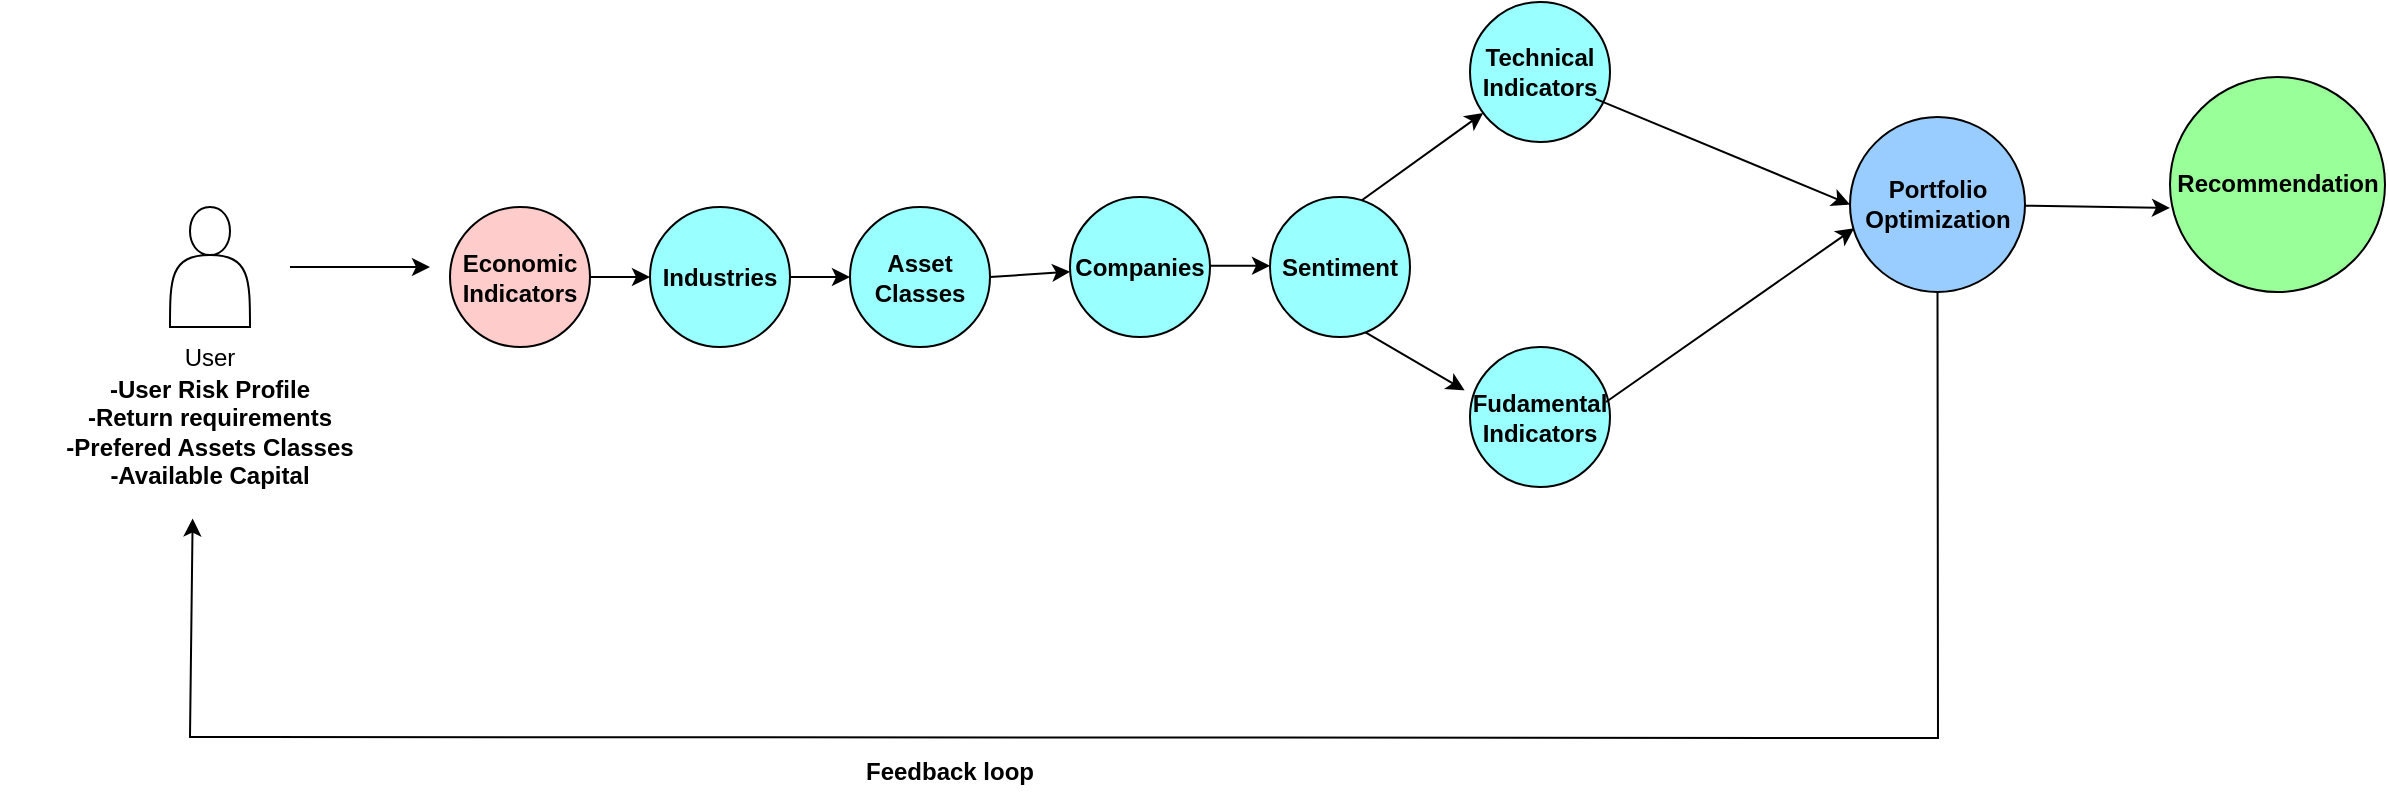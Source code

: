 <mxfile version="24.1.0" type="device">
  <diagram name="Page-1" id="h2jx1hvBPkfkwE36m_f2">
    <mxGraphModel dx="1216" dy="601" grid="1" gridSize="10" guides="1" tooltips="1" connect="1" arrows="1" fold="1" page="1" pageScale="1" pageWidth="850" pageHeight="1100" math="0" shadow="0">
      <root>
        <mxCell id="0" />
        <mxCell id="1" parent="0" />
        <mxCell id="4_0Q5Q8GRUsJLMohc6_g-1" value="" style="shape=actor;whiteSpace=wrap;html=1;" vertex="1" parent="1">
          <mxGeometry x="230" y="212.5" width="40" height="60" as="geometry" />
        </mxCell>
        <mxCell id="4_0Q5Q8GRUsJLMohc6_g-2" value="User" style="text;html=1;align=center;verticalAlign=middle;whiteSpace=wrap;rounded=0;" vertex="1" parent="1">
          <mxGeometry x="220" y="272.5" width="60" height="30" as="geometry" />
        </mxCell>
        <mxCell id="4_0Q5Q8GRUsJLMohc6_g-3" value="" style="endArrow=classic;html=1;rounded=0;" edge="1" parent="1">
          <mxGeometry width="50" height="50" relative="1" as="geometry">
            <mxPoint x="290" y="242.5" as="sourcePoint" />
            <mxPoint x="360" y="242.5" as="targetPoint" />
          </mxGeometry>
        </mxCell>
        <mxCell id="4_0Q5Q8GRUsJLMohc6_g-5" value="&lt;b&gt;-User Risk Profile&lt;/b&gt;&lt;div&gt;&lt;b&gt;-Return requirements&lt;/b&gt;&lt;/div&gt;&lt;div&gt;&lt;b&gt;-Prefered Assets Classes&lt;/b&gt;&lt;/div&gt;&lt;div&gt;&lt;b&gt;-Available Capital&lt;/b&gt;&lt;/div&gt;" style="text;html=1;align=center;verticalAlign=middle;whiteSpace=wrap;rounded=0;" vertex="1" parent="1">
          <mxGeometry x="145" y="310" width="210" height="30" as="geometry" />
        </mxCell>
        <mxCell id="4_0Q5Q8GRUsJLMohc6_g-7" value="&lt;b&gt;Economic Indicators&lt;/b&gt;" style="ellipse;whiteSpace=wrap;html=1;aspect=fixed;fillColor=#FFCCCC;" vertex="1" parent="1">
          <mxGeometry x="370" y="212.5" width="70" height="70" as="geometry" />
        </mxCell>
        <mxCell id="4_0Q5Q8GRUsJLMohc6_g-8" value="&lt;b&gt;Technical Indicators&lt;/b&gt;" style="ellipse;whiteSpace=wrap;html=1;aspect=fixed;fillColor=#99FFFF;" vertex="1" parent="1">
          <mxGeometry x="880" y="110" width="70" height="70" as="geometry" />
        </mxCell>
        <mxCell id="4_0Q5Q8GRUsJLMohc6_g-9" value="&lt;b&gt;Fudamental Indicators&lt;/b&gt;" style="ellipse;whiteSpace=wrap;html=1;aspect=fixed;fillColor=#99FFFF;" vertex="1" parent="1">
          <mxGeometry x="880" y="282.5" width="70" height="70" as="geometry" />
        </mxCell>
        <mxCell id="4_0Q5Q8GRUsJLMohc6_g-10" value="&lt;b&gt;Industries&lt;/b&gt;" style="ellipse;whiteSpace=wrap;html=1;aspect=fixed;fillColor=#99FFFF;" vertex="1" parent="1">
          <mxGeometry x="470" y="212.5" width="70" height="70" as="geometry" />
        </mxCell>
        <mxCell id="4_0Q5Q8GRUsJLMohc6_g-12" value="&lt;b&gt;Companies&lt;/b&gt;" style="ellipse;whiteSpace=wrap;html=1;aspect=fixed;fillColor=#99FFFF;" vertex="1" parent="1">
          <mxGeometry x="680" y="207.5" width="70" height="70" as="geometry" />
        </mxCell>
        <mxCell id="4_0Q5Q8GRUsJLMohc6_g-13" value="" style="endArrow=classic;html=1;rounded=0;entryX=0;entryY=0.5;entryDx=0;entryDy=0;exitX=1;exitY=0.5;exitDx=0;exitDy=0;" edge="1" parent="1" source="4_0Q5Q8GRUsJLMohc6_g-7" target="4_0Q5Q8GRUsJLMohc6_g-10">
          <mxGeometry width="50" height="50" relative="1" as="geometry">
            <mxPoint x="440" y="252.5" as="sourcePoint" />
            <mxPoint x="490" y="202.5" as="targetPoint" />
          </mxGeometry>
        </mxCell>
        <mxCell id="4_0Q5Q8GRUsJLMohc6_g-14" value="" style="endArrow=classic;html=1;rounded=0;" edge="1" parent="1" source="4_0Q5Q8GRUsJLMohc6_g-28">
          <mxGeometry width="50" height="50" relative="1" as="geometry">
            <mxPoint x="550" y="252.5" as="sourcePoint" />
            <mxPoint x="590" y="253" as="targetPoint" />
          </mxGeometry>
        </mxCell>
        <mxCell id="4_0Q5Q8GRUsJLMohc6_g-15" value="" style="endArrow=classic;html=1;rounded=0;" edge="1" parent="1" target="4_0Q5Q8GRUsJLMohc6_g-8">
          <mxGeometry width="50" height="50" relative="1" as="geometry">
            <mxPoint x="810.64" y="220.14" as="sourcePoint" />
            <mxPoint x="878.0" y="158.8" as="targetPoint" />
          </mxGeometry>
        </mxCell>
        <mxCell id="4_0Q5Q8GRUsJLMohc6_g-16" value="" style="endArrow=classic;html=1;rounded=0;entryX=-0.01;entryY=0.274;entryDx=0;entryDy=0;entryPerimeter=0;" edge="1" parent="1">
          <mxGeometry width="50" height="50" relative="1" as="geometry">
            <mxPoint x="810.64" y="265.14" as="sourcePoint" />
            <mxPoint x="877.3" y="304.18" as="targetPoint" />
          </mxGeometry>
        </mxCell>
        <mxCell id="4_0Q5Q8GRUsJLMohc6_g-17" value="" style="endArrow=classic;html=1;rounded=0;entryX=0.024;entryY=0.636;entryDx=0;entryDy=0;entryPerimeter=0;" edge="1" parent="1" target="4_0Q5Q8GRUsJLMohc6_g-11">
          <mxGeometry width="50" height="50" relative="1" as="geometry">
            <mxPoint x="948" y="310" as="sourcePoint" />
            <mxPoint x="998" y="260" as="targetPoint" />
          </mxGeometry>
        </mxCell>
        <mxCell id="4_0Q5Q8GRUsJLMohc6_g-18" value="" style="endArrow=classic;html=1;rounded=0;entryX=0;entryY=0.5;entryDx=0;entryDy=0;" edge="1" parent="1" target="4_0Q5Q8GRUsJLMohc6_g-11">
          <mxGeometry width="50" height="50" relative="1" as="geometry">
            <mxPoint x="942.766" y="158.412" as="sourcePoint" />
            <mxPoint x="998" y="95" as="targetPoint" />
          </mxGeometry>
        </mxCell>
        <mxCell id="4_0Q5Q8GRUsJLMohc6_g-20" value="&lt;b&gt;Sentiment&lt;/b&gt;" style="ellipse;whiteSpace=wrap;html=1;aspect=fixed;fillColor=#99FFFF;" vertex="1" parent="1">
          <mxGeometry x="780" y="207.5" width="70" height="70" as="geometry" />
        </mxCell>
        <mxCell id="4_0Q5Q8GRUsJLMohc6_g-23" value="" style="endArrow=classic;html=1;rounded=0;entryX=0;entryY=0.609;entryDx=0;entryDy=0;entryPerimeter=0;" edge="1" parent="1" source="4_0Q5Q8GRUsJLMohc6_g-11" target="4_0Q5Q8GRUsJLMohc6_g-24">
          <mxGeometry width="50" height="50" relative="1" as="geometry">
            <mxPoint x="1115.5" y="212.5" as="sourcePoint" />
            <mxPoint x="1168" y="213" as="targetPoint" />
          </mxGeometry>
        </mxCell>
        <mxCell id="4_0Q5Q8GRUsJLMohc6_g-24" value="&lt;b&gt;Recommendation&lt;/b&gt;" style="ellipse;whiteSpace=wrap;html=1;aspect=fixed;fillColor=#99FF99;" vertex="1" parent="1">
          <mxGeometry x="1230" y="147.5" width="107.5" height="107.5" as="geometry" />
        </mxCell>
        <mxCell id="4_0Q5Q8GRUsJLMohc6_g-25" value="" style="endArrow=classic;html=1;rounded=0;entryX=0.438;entryY=1.275;entryDx=0;entryDy=0;entryPerimeter=0;exitX=0.5;exitY=1;exitDx=0;exitDy=0;" edge="1" parent="1" source="4_0Q5Q8GRUsJLMohc6_g-11">
          <mxGeometry width="50" height="50" relative="1" as="geometry">
            <mxPoint x="1008" y="270" as="sourcePoint" />
            <mxPoint x="241.32" y="368.25" as="targetPoint" />
            <Array as="points">
              <mxPoint x="1114" y="478" />
              <mxPoint x="240" y="477.5" />
            </Array>
          </mxGeometry>
        </mxCell>
        <mxCell id="4_0Q5Q8GRUsJLMohc6_g-26" value="&lt;b&gt;Feedback loop&lt;/b&gt;" style="text;html=1;align=center;verticalAlign=middle;whiteSpace=wrap;rounded=0;" vertex="1" parent="1">
          <mxGeometry x="570" y="480" width="100" height="30" as="geometry" />
        </mxCell>
        <mxCell id="4_0Q5Q8GRUsJLMohc6_g-27" value="" style="endArrow=classic;html=1;rounded=0;" edge="1" parent="1" target="4_0Q5Q8GRUsJLMohc6_g-11">
          <mxGeometry width="50" height="50" relative="1" as="geometry">
            <mxPoint x="1115.5" y="212.5" as="sourcePoint" />
            <mxPoint x="1168" y="213" as="targetPoint" />
          </mxGeometry>
        </mxCell>
        <mxCell id="4_0Q5Q8GRUsJLMohc6_g-11" value="&lt;b&gt;Portfolio Optimization&lt;/b&gt;" style="ellipse;whiteSpace=wrap;html=1;aspect=fixed;fillColor=#99CCFF;" vertex="1" parent="1">
          <mxGeometry x="1070" y="167.5" width="87.5" height="87.5" as="geometry" />
        </mxCell>
        <mxCell id="4_0Q5Q8GRUsJLMohc6_g-29" value="" style="endArrow=classic;html=1;rounded=0;" edge="1" parent="1" source="4_0Q5Q8GRUsJLMohc6_g-10" target="4_0Q5Q8GRUsJLMohc6_g-28">
          <mxGeometry width="50" height="50" relative="1" as="geometry">
            <mxPoint x="550" y="252.5" as="sourcePoint" />
            <mxPoint x="590" y="253" as="targetPoint" />
          </mxGeometry>
        </mxCell>
        <mxCell id="4_0Q5Q8GRUsJLMohc6_g-28" value="&lt;b&gt;Asset Classes&lt;/b&gt;" style="ellipse;whiteSpace=wrap;html=1;aspect=fixed;fillColor=#99FFFF;" vertex="1" parent="1">
          <mxGeometry x="570" y="212.5" width="70" height="70" as="geometry" />
        </mxCell>
        <mxCell id="4_0Q5Q8GRUsJLMohc6_g-31" value="" style="endArrow=classic;html=1;rounded=0;exitX=1;exitY=0.5;exitDx=0;exitDy=0;" edge="1" parent="1" source="4_0Q5Q8GRUsJLMohc6_g-28" target="4_0Q5Q8GRUsJLMohc6_g-12">
          <mxGeometry width="50" height="50" relative="1" as="geometry">
            <mxPoint x="640" y="250" as="sourcePoint" />
            <mxPoint x="690" y="200" as="targetPoint" />
          </mxGeometry>
        </mxCell>
        <mxCell id="4_0Q5Q8GRUsJLMohc6_g-32" value="" style="endArrow=classic;html=1;rounded=0;" edge="1" parent="1">
          <mxGeometry width="50" height="50" relative="1" as="geometry">
            <mxPoint x="750" y="241.91" as="sourcePoint" />
            <mxPoint x="780" y="241.91" as="targetPoint" />
          </mxGeometry>
        </mxCell>
      </root>
    </mxGraphModel>
  </diagram>
</mxfile>
